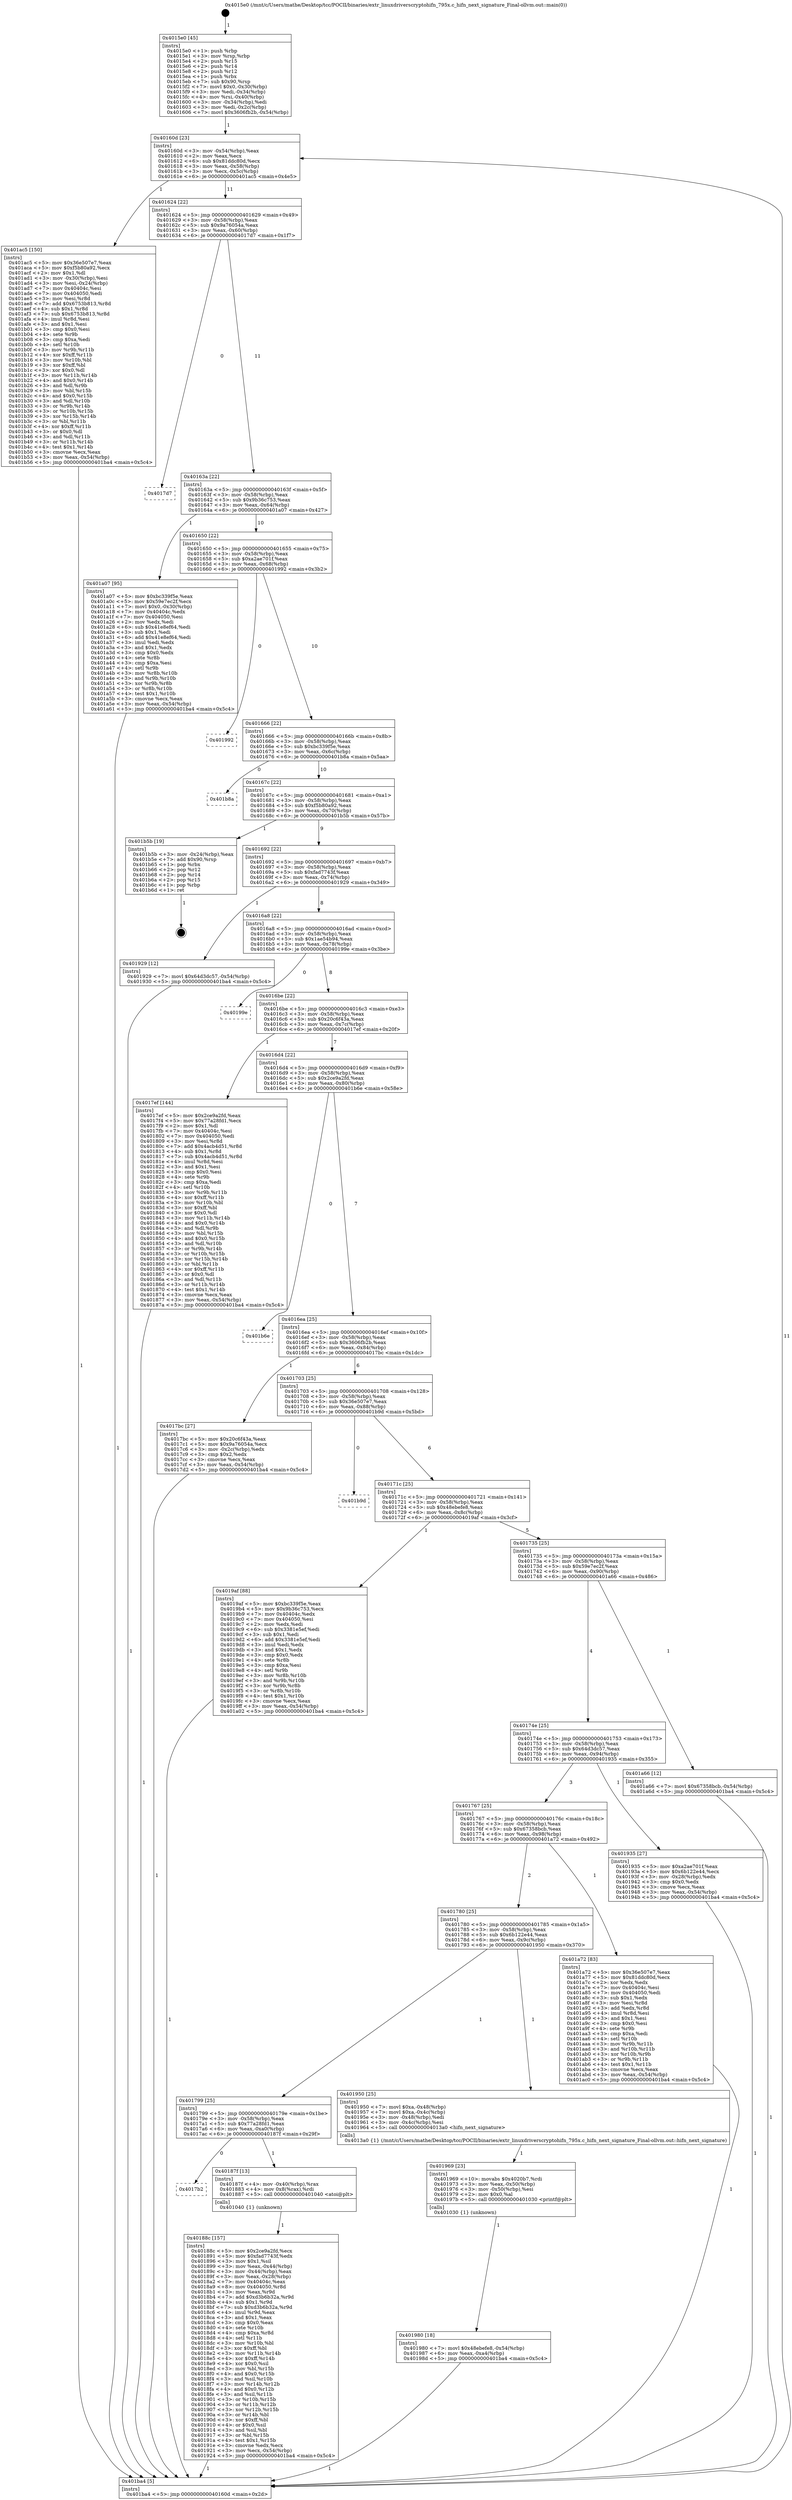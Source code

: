 digraph "0x4015e0" {
  label = "0x4015e0 (/mnt/c/Users/mathe/Desktop/tcc/POCII/binaries/extr_linuxdriverscryptohifn_795x.c_hifn_next_signature_Final-ollvm.out::main(0))"
  labelloc = "t"
  node[shape=record]

  Entry [label="",width=0.3,height=0.3,shape=circle,fillcolor=black,style=filled]
  "0x40160d" [label="{
     0x40160d [23]\l
     | [instrs]\l
     &nbsp;&nbsp;0x40160d \<+3\>: mov -0x54(%rbp),%eax\l
     &nbsp;&nbsp;0x401610 \<+2\>: mov %eax,%ecx\l
     &nbsp;&nbsp;0x401612 \<+6\>: sub $0x81ddc80d,%ecx\l
     &nbsp;&nbsp;0x401618 \<+3\>: mov %eax,-0x58(%rbp)\l
     &nbsp;&nbsp;0x40161b \<+3\>: mov %ecx,-0x5c(%rbp)\l
     &nbsp;&nbsp;0x40161e \<+6\>: je 0000000000401ac5 \<main+0x4e5\>\l
  }"]
  "0x401ac5" [label="{
     0x401ac5 [150]\l
     | [instrs]\l
     &nbsp;&nbsp;0x401ac5 \<+5\>: mov $0x36e507e7,%eax\l
     &nbsp;&nbsp;0x401aca \<+5\>: mov $0xf5b80a92,%ecx\l
     &nbsp;&nbsp;0x401acf \<+2\>: mov $0x1,%dl\l
     &nbsp;&nbsp;0x401ad1 \<+3\>: mov -0x30(%rbp),%esi\l
     &nbsp;&nbsp;0x401ad4 \<+3\>: mov %esi,-0x24(%rbp)\l
     &nbsp;&nbsp;0x401ad7 \<+7\>: mov 0x40404c,%esi\l
     &nbsp;&nbsp;0x401ade \<+7\>: mov 0x404050,%edi\l
     &nbsp;&nbsp;0x401ae5 \<+3\>: mov %esi,%r8d\l
     &nbsp;&nbsp;0x401ae8 \<+7\>: add $0x6753b813,%r8d\l
     &nbsp;&nbsp;0x401aef \<+4\>: sub $0x1,%r8d\l
     &nbsp;&nbsp;0x401af3 \<+7\>: sub $0x6753b813,%r8d\l
     &nbsp;&nbsp;0x401afa \<+4\>: imul %r8d,%esi\l
     &nbsp;&nbsp;0x401afe \<+3\>: and $0x1,%esi\l
     &nbsp;&nbsp;0x401b01 \<+3\>: cmp $0x0,%esi\l
     &nbsp;&nbsp;0x401b04 \<+4\>: sete %r9b\l
     &nbsp;&nbsp;0x401b08 \<+3\>: cmp $0xa,%edi\l
     &nbsp;&nbsp;0x401b0b \<+4\>: setl %r10b\l
     &nbsp;&nbsp;0x401b0f \<+3\>: mov %r9b,%r11b\l
     &nbsp;&nbsp;0x401b12 \<+4\>: xor $0xff,%r11b\l
     &nbsp;&nbsp;0x401b16 \<+3\>: mov %r10b,%bl\l
     &nbsp;&nbsp;0x401b19 \<+3\>: xor $0xff,%bl\l
     &nbsp;&nbsp;0x401b1c \<+3\>: xor $0x0,%dl\l
     &nbsp;&nbsp;0x401b1f \<+3\>: mov %r11b,%r14b\l
     &nbsp;&nbsp;0x401b22 \<+4\>: and $0x0,%r14b\l
     &nbsp;&nbsp;0x401b26 \<+3\>: and %dl,%r9b\l
     &nbsp;&nbsp;0x401b29 \<+3\>: mov %bl,%r15b\l
     &nbsp;&nbsp;0x401b2c \<+4\>: and $0x0,%r15b\l
     &nbsp;&nbsp;0x401b30 \<+3\>: and %dl,%r10b\l
     &nbsp;&nbsp;0x401b33 \<+3\>: or %r9b,%r14b\l
     &nbsp;&nbsp;0x401b36 \<+3\>: or %r10b,%r15b\l
     &nbsp;&nbsp;0x401b39 \<+3\>: xor %r15b,%r14b\l
     &nbsp;&nbsp;0x401b3c \<+3\>: or %bl,%r11b\l
     &nbsp;&nbsp;0x401b3f \<+4\>: xor $0xff,%r11b\l
     &nbsp;&nbsp;0x401b43 \<+3\>: or $0x0,%dl\l
     &nbsp;&nbsp;0x401b46 \<+3\>: and %dl,%r11b\l
     &nbsp;&nbsp;0x401b49 \<+3\>: or %r11b,%r14b\l
     &nbsp;&nbsp;0x401b4c \<+4\>: test $0x1,%r14b\l
     &nbsp;&nbsp;0x401b50 \<+3\>: cmovne %ecx,%eax\l
     &nbsp;&nbsp;0x401b53 \<+3\>: mov %eax,-0x54(%rbp)\l
     &nbsp;&nbsp;0x401b56 \<+5\>: jmp 0000000000401ba4 \<main+0x5c4\>\l
  }"]
  "0x401624" [label="{
     0x401624 [22]\l
     | [instrs]\l
     &nbsp;&nbsp;0x401624 \<+5\>: jmp 0000000000401629 \<main+0x49\>\l
     &nbsp;&nbsp;0x401629 \<+3\>: mov -0x58(%rbp),%eax\l
     &nbsp;&nbsp;0x40162c \<+5\>: sub $0x9a76054a,%eax\l
     &nbsp;&nbsp;0x401631 \<+3\>: mov %eax,-0x60(%rbp)\l
     &nbsp;&nbsp;0x401634 \<+6\>: je 00000000004017d7 \<main+0x1f7\>\l
  }"]
  Exit [label="",width=0.3,height=0.3,shape=circle,fillcolor=black,style=filled,peripheries=2]
  "0x4017d7" [label="{
     0x4017d7\l
  }", style=dashed]
  "0x40163a" [label="{
     0x40163a [22]\l
     | [instrs]\l
     &nbsp;&nbsp;0x40163a \<+5\>: jmp 000000000040163f \<main+0x5f\>\l
     &nbsp;&nbsp;0x40163f \<+3\>: mov -0x58(%rbp),%eax\l
     &nbsp;&nbsp;0x401642 \<+5\>: sub $0x9b36c753,%eax\l
     &nbsp;&nbsp;0x401647 \<+3\>: mov %eax,-0x64(%rbp)\l
     &nbsp;&nbsp;0x40164a \<+6\>: je 0000000000401a07 \<main+0x427\>\l
  }"]
  "0x401980" [label="{
     0x401980 [18]\l
     | [instrs]\l
     &nbsp;&nbsp;0x401980 \<+7\>: movl $0x48ebefe8,-0x54(%rbp)\l
     &nbsp;&nbsp;0x401987 \<+6\>: mov %eax,-0xa4(%rbp)\l
     &nbsp;&nbsp;0x40198d \<+5\>: jmp 0000000000401ba4 \<main+0x5c4\>\l
  }"]
  "0x401a07" [label="{
     0x401a07 [95]\l
     | [instrs]\l
     &nbsp;&nbsp;0x401a07 \<+5\>: mov $0xbc339f5e,%eax\l
     &nbsp;&nbsp;0x401a0c \<+5\>: mov $0x59e7ec2f,%ecx\l
     &nbsp;&nbsp;0x401a11 \<+7\>: movl $0x0,-0x30(%rbp)\l
     &nbsp;&nbsp;0x401a18 \<+7\>: mov 0x40404c,%edx\l
     &nbsp;&nbsp;0x401a1f \<+7\>: mov 0x404050,%esi\l
     &nbsp;&nbsp;0x401a26 \<+2\>: mov %edx,%edi\l
     &nbsp;&nbsp;0x401a28 \<+6\>: sub $0x41e8ef64,%edi\l
     &nbsp;&nbsp;0x401a2e \<+3\>: sub $0x1,%edi\l
     &nbsp;&nbsp;0x401a31 \<+6\>: add $0x41e8ef64,%edi\l
     &nbsp;&nbsp;0x401a37 \<+3\>: imul %edi,%edx\l
     &nbsp;&nbsp;0x401a3a \<+3\>: and $0x1,%edx\l
     &nbsp;&nbsp;0x401a3d \<+3\>: cmp $0x0,%edx\l
     &nbsp;&nbsp;0x401a40 \<+4\>: sete %r8b\l
     &nbsp;&nbsp;0x401a44 \<+3\>: cmp $0xa,%esi\l
     &nbsp;&nbsp;0x401a47 \<+4\>: setl %r9b\l
     &nbsp;&nbsp;0x401a4b \<+3\>: mov %r8b,%r10b\l
     &nbsp;&nbsp;0x401a4e \<+3\>: and %r9b,%r10b\l
     &nbsp;&nbsp;0x401a51 \<+3\>: xor %r9b,%r8b\l
     &nbsp;&nbsp;0x401a54 \<+3\>: or %r8b,%r10b\l
     &nbsp;&nbsp;0x401a57 \<+4\>: test $0x1,%r10b\l
     &nbsp;&nbsp;0x401a5b \<+3\>: cmovne %ecx,%eax\l
     &nbsp;&nbsp;0x401a5e \<+3\>: mov %eax,-0x54(%rbp)\l
     &nbsp;&nbsp;0x401a61 \<+5\>: jmp 0000000000401ba4 \<main+0x5c4\>\l
  }"]
  "0x401650" [label="{
     0x401650 [22]\l
     | [instrs]\l
     &nbsp;&nbsp;0x401650 \<+5\>: jmp 0000000000401655 \<main+0x75\>\l
     &nbsp;&nbsp;0x401655 \<+3\>: mov -0x58(%rbp),%eax\l
     &nbsp;&nbsp;0x401658 \<+5\>: sub $0xa2ae701f,%eax\l
     &nbsp;&nbsp;0x40165d \<+3\>: mov %eax,-0x68(%rbp)\l
     &nbsp;&nbsp;0x401660 \<+6\>: je 0000000000401992 \<main+0x3b2\>\l
  }"]
  "0x401969" [label="{
     0x401969 [23]\l
     | [instrs]\l
     &nbsp;&nbsp;0x401969 \<+10\>: movabs $0x4020b7,%rdi\l
     &nbsp;&nbsp;0x401973 \<+3\>: mov %eax,-0x50(%rbp)\l
     &nbsp;&nbsp;0x401976 \<+3\>: mov -0x50(%rbp),%esi\l
     &nbsp;&nbsp;0x401979 \<+2\>: mov $0x0,%al\l
     &nbsp;&nbsp;0x40197b \<+5\>: call 0000000000401030 \<printf@plt\>\l
     | [calls]\l
     &nbsp;&nbsp;0x401030 \{1\} (unknown)\l
  }"]
  "0x401992" [label="{
     0x401992\l
  }", style=dashed]
  "0x401666" [label="{
     0x401666 [22]\l
     | [instrs]\l
     &nbsp;&nbsp;0x401666 \<+5\>: jmp 000000000040166b \<main+0x8b\>\l
     &nbsp;&nbsp;0x40166b \<+3\>: mov -0x58(%rbp),%eax\l
     &nbsp;&nbsp;0x40166e \<+5\>: sub $0xbc339f5e,%eax\l
     &nbsp;&nbsp;0x401673 \<+3\>: mov %eax,-0x6c(%rbp)\l
     &nbsp;&nbsp;0x401676 \<+6\>: je 0000000000401b8a \<main+0x5aa\>\l
  }"]
  "0x40188c" [label="{
     0x40188c [157]\l
     | [instrs]\l
     &nbsp;&nbsp;0x40188c \<+5\>: mov $0x2ce9a2fd,%ecx\l
     &nbsp;&nbsp;0x401891 \<+5\>: mov $0xfad7743f,%edx\l
     &nbsp;&nbsp;0x401896 \<+3\>: mov $0x1,%sil\l
     &nbsp;&nbsp;0x401899 \<+3\>: mov %eax,-0x44(%rbp)\l
     &nbsp;&nbsp;0x40189c \<+3\>: mov -0x44(%rbp),%eax\l
     &nbsp;&nbsp;0x40189f \<+3\>: mov %eax,-0x28(%rbp)\l
     &nbsp;&nbsp;0x4018a2 \<+7\>: mov 0x40404c,%eax\l
     &nbsp;&nbsp;0x4018a9 \<+8\>: mov 0x404050,%r8d\l
     &nbsp;&nbsp;0x4018b1 \<+3\>: mov %eax,%r9d\l
     &nbsp;&nbsp;0x4018b4 \<+7\>: add $0xd3b6b32a,%r9d\l
     &nbsp;&nbsp;0x4018bb \<+4\>: sub $0x1,%r9d\l
     &nbsp;&nbsp;0x4018bf \<+7\>: sub $0xd3b6b32a,%r9d\l
     &nbsp;&nbsp;0x4018c6 \<+4\>: imul %r9d,%eax\l
     &nbsp;&nbsp;0x4018ca \<+3\>: and $0x1,%eax\l
     &nbsp;&nbsp;0x4018cd \<+3\>: cmp $0x0,%eax\l
     &nbsp;&nbsp;0x4018d0 \<+4\>: sete %r10b\l
     &nbsp;&nbsp;0x4018d4 \<+4\>: cmp $0xa,%r8d\l
     &nbsp;&nbsp;0x4018d8 \<+4\>: setl %r11b\l
     &nbsp;&nbsp;0x4018dc \<+3\>: mov %r10b,%bl\l
     &nbsp;&nbsp;0x4018df \<+3\>: xor $0xff,%bl\l
     &nbsp;&nbsp;0x4018e2 \<+3\>: mov %r11b,%r14b\l
     &nbsp;&nbsp;0x4018e5 \<+4\>: xor $0xff,%r14b\l
     &nbsp;&nbsp;0x4018e9 \<+4\>: xor $0x0,%sil\l
     &nbsp;&nbsp;0x4018ed \<+3\>: mov %bl,%r15b\l
     &nbsp;&nbsp;0x4018f0 \<+4\>: and $0x0,%r15b\l
     &nbsp;&nbsp;0x4018f4 \<+3\>: and %sil,%r10b\l
     &nbsp;&nbsp;0x4018f7 \<+3\>: mov %r14b,%r12b\l
     &nbsp;&nbsp;0x4018fa \<+4\>: and $0x0,%r12b\l
     &nbsp;&nbsp;0x4018fe \<+3\>: and %sil,%r11b\l
     &nbsp;&nbsp;0x401901 \<+3\>: or %r10b,%r15b\l
     &nbsp;&nbsp;0x401904 \<+3\>: or %r11b,%r12b\l
     &nbsp;&nbsp;0x401907 \<+3\>: xor %r12b,%r15b\l
     &nbsp;&nbsp;0x40190a \<+3\>: or %r14b,%bl\l
     &nbsp;&nbsp;0x40190d \<+3\>: xor $0xff,%bl\l
     &nbsp;&nbsp;0x401910 \<+4\>: or $0x0,%sil\l
     &nbsp;&nbsp;0x401914 \<+3\>: and %sil,%bl\l
     &nbsp;&nbsp;0x401917 \<+3\>: or %bl,%r15b\l
     &nbsp;&nbsp;0x40191a \<+4\>: test $0x1,%r15b\l
     &nbsp;&nbsp;0x40191e \<+3\>: cmovne %edx,%ecx\l
     &nbsp;&nbsp;0x401921 \<+3\>: mov %ecx,-0x54(%rbp)\l
     &nbsp;&nbsp;0x401924 \<+5\>: jmp 0000000000401ba4 \<main+0x5c4\>\l
  }"]
  "0x401b8a" [label="{
     0x401b8a\l
  }", style=dashed]
  "0x40167c" [label="{
     0x40167c [22]\l
     | [instrs]\l
     &nbsp;&nbsp;0x40167c \<+5\>: jmp 0000000000401681 \<main+0xa1\>\l
     &nbsp;&nbsp;0x401681 \<+3\>: mov -0x58(%rbp),%eax\l
     &nbsp;&nbsp;0x401684 \<+5\>: sub $0xf5b80a92,%eax\l
     &nbsp;&nbsp;0x401689 \<+3\>: mov %eax,-0x70(%rbp)\l
     &nbsp;&nbsp;0x40168c \<+6\>: je 0000000000401b5b \<main+0x57b\>\l
  }"]
  "0x4017b2" [label="{
     0x4017b2\l
  }", style=dashed]
  "0x401b5b" [label="{
     0x401b5b [19]\l
     | [instrs]\l
     &nbsp;&nbsp;0x401b5b \<+3\>: mov -0x24(%rbp),%eax\l
     &nbsp;&nbsp;0x401b5e \<+7\>: add $0x90,%rsp\l
     &nbsp;&nbsp;0x401b65 \<+1\>: pop %rbx\l
     &nbsp;&nbsp;0x401b66 \<+2\>: pop %r12\l
     &nbsp;&nbsp;0x401b68 \<+2\>: pop %r14\l
     &nbsp;&nbsp;0x401b6a \<+2\>: pop %r15\l
     &nbsp;&nbsp;0x401b6c \<+1\>: pop %rbp\l
     &nbsp;&nbsp;0x401b6d \<+1\>: ret\l
  }"]
  "0x401692" [label="{
     0x401692 [22]\l
     | [instrs]\l
     &nbsp;&nbsp;0x401692 \<+5\>: jmp 0000000000401697 \<main+0xb7\>\l
     &nbsp;&nbsp;0x401697 \<+3\>: mov -0x58(%rbp),%eax\l
     &nbsp;&nbsp;0x40169a \<+5\>: sub $0xfad7743f,%eax\l
     &nbsp;&nbsp;0x40169f \<+3\>: mov %eax,-0x74(%rbp)\l
     &nbsp;&nbsp;0x4016a2 \<+6\>: je 0000000000401929 \<main+0x349\>\l
  }"]
  "0x40187f" [label="{
     0x40187f [13]\l
     | [instrs]\l
     &nbsp;&nbsp;0x40187f \<+4\>: mov -0x40(%rbp),%rax\l
     &nbsp;&nbsp;0x401883 \<+4\>: mov 0x8(%rax),%rdi\l
     &nbsp;&nbsp;0x401887 \<+5\>: call 0000000000401040 \<atoi@plt\>\l
     | [calls]\l
     &nbsp;&nbsp;0x401040 \{1\} (unknown)\l
  }"]
  "0x401929" [label="{
     0x401929 [12]\l
     | [instrs]\l
     &nbsp;&nbsp;0x401929 \<+7\>: movl $0x64d3dc57,-0x54(%rbp)\l
     &nbsp;&nbsp;0x401930 \<+5\>: jmp 0000000000401ba4 \<main+0x5c4\>\l
  }"]
  "0x4016a8" [label="{
     0x4016a8 [22]\l
     | [instrs]\l
     &nbsp;&nbsp;0x4016a8 \<+5\>: jmp 00000000004016ad \<main+0xcd\>\l
     &nbsp;&nbsp;0x4016ad \<+3\>: mov -0x58(%rbp),%eax\l
     &nbsp;&nbsp;0x4016b0 \<+5\>: sub $0x1ae54b94,%eax\l
     &nbsp;&nbsp;0x4016b5 \<+3\>: mov %eax,-0x78(%rbp)\l
     &nbsp;&nbsp;0x4016b8 \<+6\>: je 000000000040199e \<main+0x3be\>\l
  }"]
  "0x401799" [label="{
     0x401799 [25]\l
     | [instrs]\l
     &nbsp;&nbsp;0x401799 \<+5\>: jmp 000000000040179e \<main+0x1be\>\l
     &nbsp;&nbsp;0x40179e \<+3\>: mov -0x58(%rbp),%eax\l
     &nbsp;&nbsp;0x4017a1 \<+5\>: sub $0x77a28fd1,%eax\l
     &nbsp;&nbsp;0x4017a6 \<+6\>: mov %eax,-0xa0(%rbp)\l
     &nbsp;&nbsp;0x4017ac \<+6\>: je 000000000040187f \<main+0x29f\>\l
  }"]
  "0x40199e" [label="{
     0x40199e\l
  }", style=dashed]
  "0x4016be" [label="{
     0x4016be [22]\l
     | [instrs]\l
     &nbsp;&nbsp;0x4016be \<+5\>: jmp 00000000004016c3 \<main+0xe3\>\l
     &nbsp;&nbsp;0x4016c3 \<+3\>: mov -0x58(%rbp),%eax\l
     &nbsp;&nbsp;0x4016c6 \<+5\>: sub $0x20c6f43a,%eax\l
     &nbsp;&nbsp;0x4016cb \<+3\>: mov %eax,-0x7c(%rbp)\l
     &nbsp;&nbsp;0x4016ce \<+6\>: je 00000000004017ef \<main+0x20f\>\l
  }"]
  "0x401950" [label="{
     0x401950 [25]\l
     | [instrs]\l
     &nbsp;&nbsp;0x401950 \<+7\>: movl $0xa,-0x48(%rbp)\l
     &nbsp;&nbsp;0x401957 \<+7\>: movl $0xa,-0x4c(%rbp)\l
     &nbsp;&nbsp;0x40195e \<+3\>: mov -0x48(%rbp),%edi\l
     &nbsp;&nbsp;0x401961 \<+3\>: mov -0x4c(%rbp),%esi\l
     &nbsp;&nbsp;0x401964 \<+5\>: call 00000000004013a0 \<hifn_next_signature\>\l
     | [calls]\l
     &nbsp;&nbsp;0x4013a0 \{1\} (/mnt/c/Users/mathe/Desktop/tcc/POCII/binaries/extr_linuxdriverscryptohifn_795x.c_hifn_next_signature_Final-ollvm.out::hifn_next_signature)\l
  }"]
  "0x4017ef" [label="{
     0x4017ef [144]\l
     | [instrs]\l
     &nbsp;&nbsp;0x4017ef \<+5\>: mov $0x2ce9a2fd,%eax\l
     &nbsp;&nbsp;0x4017f4 \<+5\>: mov $0x77a28fd1,%ecx\l
     &nbsp;&nbsp;0x4017f9 \<+2\>: mov $0x1,%dl\l
     &nbsp;&nbsp;0x4017fb \<+7\>: mov 0x40404c,%esi\l
     &nbsp;&nbsp;0x401802 \<+7\>: mov 0x404050,%edi\l
     &nbsp;&nbsp;0x401809 \<+3\>: mov %esi,%r8d\l
     &nbsp;&nbsp;0x40180c \<+7\>: add $0x4acb4d51,%r8d\l
     &nbsp;&nbsp;0x401813 \<+4\>: sub $0x1,%r8d\l
     &nbsp;&nbsp;0x401817 \<+7\>: sub $0x4acb4d51,%r8d\l
     &nbsp;&nbsp;0x40181e \<+4\>: imul %r8d,%esi\l
     &nbsp;&nbsp;0x401822 \<+3\>: and $0x1,%esi\l
     &nbsp;&nbsp;0x401825 \<+3\>: cmp $0x0,%esi\l
     &nbsp;&nbsp;0x401828 \<+4\>: sete %r9b\l
     &nbsp;&nbsp;0x40182c \<+3\>: cmp $0xa,%edi\l
     &nbsp;&nbsp;0x40182f \<+4\>: setl %r10b\l
     &nbsp;&nbsp;0x401833 \<+3\>: mov %r9b,%r11b\l
     &nbsp;&nbsp;0x401836 \<+4\>: xor $0xff,%r11b\l
     &nbsp;&nbsp;0x40183a \<+3\>: mov %r10b,%bl\l
     &nbsp;&nbsp;0x40183d \<+3\>: xor $0xff,%bl\l
     &nbsp;&nbsp;0x401840 \<+3\>: xor $0x0,%dl\l
     &nbsp;&nbsp;0x401843 \<+3\>: mov %r11b,%r14b\l
     &nbsp;&nbsp;0x401846 \<+4\>: and $0x0,%r14b\l
     &nbsp;&nbsp;0x40184a \<+3\>: and %dl,%r9b\l
     &nbsp;&nbsp;0x40184d \<+3\>: mov %bl,%r15b\l
     &nbsp;&nbsp;0x401850 \<+4\>: and $0x0,%r15b\l
     &nbsp;&nbsp;0x401854 \<+3\>: and %dl,%r10b\l
     &nbsp;&nbsp;0x401857 \<+3\>: or %r9b,%r14b\l
     &nbsp;&nbsp;0x40185a \<+3\>: or %r10b,%r15b\l
     &nbsp;&nbsp;0x40185d \<+3\>: xor %r15b,%r14b\l
     &nbsp;&nbsp;0x401860 \<+3\>: or %bl,%r11b\l
     &nbsp;&nbsp;0x401863 \<+4\>: xor $0xff,%r11b\l
     &nbsp;&nbsp;0x401867 \<+3\>: or $0x0,%dl\l
     &nbsp;&nbsp;0x40186a \<+3\>: and %dl,%r11b\l
     &nbsp;&nbsp;0x40186d \<+3\>: or %r11b,%r14b\l
     &nbsp;&nbsp;0x401870 \<+4\>: test $0x1,%r14b\l
     &nbsp;&nbsp;0x401874 \<+3\>: cmovne %ecx,%eax\l
     &nbsp;&nbsp;0x401877 \<+3\>: mov %eax,-0x54(%rbp)\l
     &nbsp;&nbsp;0x40187a \<+5\>: jmp 0000000000401ba4 \<main+0x5c4\>\l
  }"]
  "0x4016d4" [label="{
     0x4016d4 [22]\l
     | [instrs]\l
     &nbsp;&nbsp;0x4016d4 \<+5\>: jmp 00000000004016d9 \<main+0xf9\>\l
     &nbsp;&nbsp;0x4016d9 \<+3\>: mov -0x58(%rbp),%eax\l
     &nbsp;&nbsp;0x4016dc \<+5\>: sub $0x2ce9a2fd,%eax\l
     &nbsp;&nbsp;0x4016e1 \<+3\>: mov %eax,-0x80(%rbp)\l
     &nbsp;&nbsp;0x4016e4 \<+6\>: je 0000000000401b6e \<main+0x58e\>\l
  }"]
  "0x401780" [label="{
     0x401780 [25]\l
     | [instrs]\l
     &nbsp;&nbsp;0x401780 \<+5\>: jmp 0000000000401785 \<main+0x1a5\>\l
     &nbsp;&nbsp;0x401785 \<+3\>: mov -0x58(%rbp),%eax\l
     &nbsp;&nbsp;0x401788 \<+5\>: sub $0x6b122e44,%eax\l
     &nbsp;&nbsp;0x40178d \<+6\>: mov %eax,-0x9c(%rbp)\l
     &nbsp;&nbsp;0x401793 \<+6\>: je 0000000000401950 \<main+0x370\>\l
  }"]
  "0x401b6e" [label="{
     0x401b6e\l
  }", style=dashed]
  "0x4016ea" [label="{
     0x4016ea [25]\l
     | [instrs]\l
     &nbsp;&nbsp;0x4016ea \<+5\>: jmp 00000000004016ef \<main+0x10f\>\l
     &nbsp;&nbsp;0x4016ef \<+3\>: mov -0x58(%rbp),%eax\l
     &nbsp;&nbsp;0x4016f2 \<+5\>: sub $0x3606fb2b,%eax\l
     &nbsp;&nbsp;0x4016f7 \<+6\>: mov %eax,-0x84(%rbp)\l
     &nbsp;&nbsp;0x4016fd \<+6\>: je 00000000004017bc \<main+0x1dc\>\l
  }"]
  "0x401a72" [label="{
     0x401a72 [83]\l
     | [instrs]\l
     &nbsp;&nbsp;0x401a72 \<+5\>: mov $0x36e507e7,%eax\l
     &nbsp;&nbsp;0x401a77 \<+5\>: mov $0x81ddc80d,%ecx\l
     &nbsp;&nbsp;0x401a7c \<+2\>: xor %edx,%edx\l
     &nbsp;&nbsp;0x401a7e \<+7\>: mov 0x40404c,%esi\l
     &nbsp;&nbsp;0x401a85 \<+7\>: mov 0x404050,%edi\l
     &nbsp;&nbsp;0x401a8c \<+3\>: sub $0x1,%edx\l
     &nbsp;&nbsp;0x401a8f \<+3\>: mov %esi,%r8d\l
     &nbsp;&nbsp;0x401a92 \<+3\>: add %edx,%r8d\l
     &nbsp;&nbsp;0x401a95 \<+4\>: imul %r8d,%esi\l
     &nbsp;&nbsp;0x401a99 \<+3\>: and $0x1,%esi\l
     &nbsp;&nbsp;0x401a9c \<+3\>: cmp $0x0,%esi\l
     &nbsp;&nbsp;0x401a9f \<+4\>: sete %r9b\l
     &nbsp;&nbsp;0x401aa3 \<+3\>: cmp $0xa,%edi\l
     &nbsp;&nbsp;0x401aa6 \<+4\>: setl %r10b\l
     &nbsp;&nbsp;0x401aaa \<+3\>: mov %r9b,%r11b\l
     &nbsp;&nbsp;0x401aad \<+3\>: and %r10b,%r11b\l
     &nbsp;&nbsp;0x401ab0 \<+3\>: xor %r10b,%r9b\l
     &nbsp;&nbsp;0x401ab3 \<+3\>: or %r9b,%r11b\l
     &nbsp;&nbsp;0x401ab6 \<+4\>: test $0x1,%r11b\l
     &nbsp;&nbsp;0x401aba \<+3\>: cmovne %ecx,%eax\l
     &nbsp;&nbsp;0x401abd \<+3\>: mov %eax,-0x54(%rbp)\l
     &nbsp;&nbsp;0x401ac0 \<+5\>: jmp 0000000000401ba4 \<main+0x5c4\>\l
  }"]
  "0x4017bc" [label="{
     0x4017bc [27]\l
     | [instrs]\l
     &nbsp;&nbsp;0x4017bc \<+5\>: mov $0x20c6f43a,%eax\l
     &nbsp;&nbsp;0x4017c1 \<+5\>: mov $0x9a76054a,%ecx\l
     &nbsp;&nbsp;0x4017c6 \<+3\>: mov -0x2c(%rbp),%edx\l
     &nbsp;&nbsp;0x4017c9 \<+3\>: cmp $0x2,%edx\l
     &nbsp;&nbsp;0x4017cc \<+3\>: cmovne %ecx,%eax\l
     &nbsp;&nbsp;0x4017cf \<+3\>: mov %eax,-0x54(%rbp)\l
     &nbsp;&nbsp;0x4017d2 \<+5\>: jmp 0000000000401ba4 \<main+0x5c4\>\l
  }"]
  "0x401703" [label="{
     0x401703 [25]\l
     | [instrs]\l
     &nbsp;&nbsp;0x401703 \<+5\>: jmp 0000000000401708 \<main+0x128\>\l
     &nbsp;&nbsp;0x401708 \<+3\>: mov -0x58(%rbp),%eax\l
     &nbsp;&nbsp;0x40170b \<+5\>: sub $0x36e507e7,%eax\l
     &nbsp;&nbsp;0x401710 \<+6\>: mov %eax,-0x88(%rbp)\l
     &nbsp;&nbsp;0x401716 \<+6\>: je 0000000000401b9d \<main+0x5bd\>\l
  }"]
  "0x401ba4" [label="{
     0x401ba4 [5]\l
     | [instrs]\l
     &nbsp;&nbsp;0x401ba4 \<+5\>: jmp 000000000040160d \<main+0x2d\>\l
  }"]
  "0x4015e0" [label="{
     0x4015e0 [45]\l
     | [instrs]\l
     &nbsp;&nbsp;0x4015e0 \<+1\>: push %rbp\l
     &nbsp;&nbsp;0x4015e1 \<+3\>: mov %rsp,%rbp\l
     &nbsp;&nbsp;0x4015e4 \<+2\>: push %r15\l
     &nbsp;&nbsp;0x4015e6 \<+2\>: push %r14\l
     &nbsp;&nbsp;0x4015e8 \<+2\>: push %r12\l
     &nbsp;&nbsp;0x4015ea \<+1\>: push %rbx\l
     &nbsp;&nbsp;0x4015eb \<+7\>: sub $0x90,%rsp\l
     &nbsp;&nbsp;0x4015f2 \<+7\>: movl $0x0,-0x30(%rbp)\l
     &nbsp;&nbsp;0x4015f9 \<+3\>: mov %edi,-0x34(%rbp)\l
     &nbsp;&nbsp;0x4015fc \<+4\>: mov %rsi,-0x40(%rbp)\l
     &nbsp;&nbsp;0x401600 \<+3\>: mov -0x34(%rbp),%edi\l
     &nbsp;&nbsp;0x401603 \<+3\>: mov %edi,-0x2c(%rbp)\l
     &nbsp;&nbsp;0x401606 \<+7\>: movl $0x3606fb2b,-0x54(%rbp)\l
  }"]
  "0x401767" [label="{
     0x401767 [25]\l
     | [instrs]\l
     &nbsp;&nbsp;0x401767 \<+5\>: jmp 000000000040176c \<main+0x18c\>\l
     &nbsp;&nbsp;0x40176c \<+3\>: mov -0x58(%rbp),%eax\l
     &nbsp;&nbsp;0x40176f \<+5\>: sub $0x67358bcb,%eax\l
     &nbsp;&nbsp;0x401774 \<+6\>: mov %eax,-0x98(%rbp)\l
     &nbsp;&nbsp;0x40177a \<+6\>: je 0000000000401a72 \<main+0x492\>\l
  }"]
  "0x401b9d" [label="{
     0x401b9d\l
  }", style=dashed]
  "0x40171c" [label="{
     0x40171c [25]\l
     | [instrs]\l
     &nbsp;&nbsp;0x40171c \<+5\>: jmp 0000000000401721 \<main+0x141\>\l
     &nbsp;&nbsp;0x401721 \<+3\>: mov -0x58(%rbp),%eax\l
     &nbsp;&nbsp;0x401724 \<+5\>: sub $0x48ebefe8,%eax\l
     &nbsp;&nbsp;0x401729 \<+6\>: mov %eax,-0x8c(%rbp)\l
     &nbsp;&nbsp;0x40172f \<+6\>: je 00000000004019af \<main+0x3cf\>\l
  }"]
  "0x401935" [label="{
     0x401935 [27]\l
     | [instrs]\l
     &nbsp;&nbsp;0x401935 \<+5\>: mov $0xa2ae701f,%eax\l
     &nbsp;&nbsp;0x40193a \<+5\>: mov $0x6b122e44,%ecx\l
     &nbsp;&nbsp;0x40193f \<+3\>: mov -0x28(%rbp),%edx\l
     &nbsp;&nbsp;0x401942 \<+3\>: cmp $0x0,%edx\l
     &nbsp;&nbsp;0x401945 \<+3\>: cmove %ecx,%eax\l
     &nbsp;&nbsp;0x401948 \<+3\>: mov %eax,-0x54(%rbp)\l
     &nbsp;&nbsp;0x40194b \<+5\>: jmp 0000000000401ba4 \<main+0x5c4\>\l
  }"]
  "0x4019af" [label="{
     0x4019af [88]\l
     | [instrs]\l
     &nbsp;&nbsp;0x4019af \<+5\>: mov $0xbc339f5e,%eax\l
     &nbsp;&nbsp;0x4019b4 \<+5\>: mov $0x9b36c753,%ecx\l
     &nbsp;&nbsp;0x4019b9 \<+7\>: mov 0x40404c,%edx\l
     &nbsp;&nbsp;0x4019c0 \<+7\>: mov 0x404050,%esi\l
     &nbsp;&nbsp;0x4019c7 \<+2\>: mov %edx,%edi\l
     &nbsp;&nbsp;0x4019c9 \<+6\>: sub $0x3381e5ef,%edi\l
     &nbsp;&nbsp;0x4019cf \<+3\>: sub $0x1,%edi\l
     &nbsp;&nbsp;0x4019d2 \<+6\>: add $0x3381e5ef,%edi\l
     &nbsp;&nbsp;0x4019d8 \<+3\>: imul %edi,%edx\l
     &nbsp;&nbsp;0x4019db \<+3\>: and $0x1,%edx\l
     &nbsp;&nbsp;0x4019de \<+3\>: cmp $0x0,%edx\l
     &nbsp;&nbsp;0x4019e1 \<+4\>: sete %r8b\l
     &nbsp;&nbsp;0x4019e5 \<+3\>: cmp $0xa,%esi\l
     &nbsp;&nbsp;0x4019e8 \<+4\>: setl %r9b\l
     &nbsp;&nbsp;0x4019ec \<+3\>: mov %r8b,%r10b\l
     &nbsp;&nbsp;0x4019ef \<+3\>: and %r9b,%r10b\l
     &nbsp;&nbsp;0x4019f2 \<+3\>: xor %r9b,%r8b\l
     &nbsp;&nbsp;0x4019f5 \<+3\>: or %r8b,%r10b\l
     &nbsp;&nbsp;0x4019f8 \<+4\>: test $0x1,%r10b\l
     &nbsp;&nbsp;0x4019fc \<+3\>: cmovne %ecx,%eax\l
     &nbsp;&nbsp;0x4019ff \<+3\>: mov %eax,-0x54(%rbp)\l
     &nbsp;&nbsp;0x401a02 \<+5\>: jmp 0000000000401ba4 \<main+0x5c4\>\l
  }"]
  "0x401735" [label="{
     0x401735 [25]\l
     | [instrs]\l
     &nbsp;&nbsp;0x401735 \<+5\>: jmp 000000000040173a \<main+0x15a\>\l
     &nbsp;&nbsp;0x40173a \<+3\>: mov -0x58(%rbp),%eax\l
     &nbsp;&nbsp;0x40173d \<+5\>: sub $0x59e7ec2f,%eax\l
     &nbsp;&nbsp;0x401742 \<+6\>: mov %eax,-0x90(%rbp)\l
     &nbsp;&nbsp;0x401748 \<+6\>: je 0000000000401a66 \<main+0x486\>\l
  }"]
  "0x40174e" [label="{
     0x40174e [25]\l
     | [instrs]\l
     &nbsp;&nbsp;0x40174e \<+5\>: jmp 0000000000401753 \<main+0x173\>\l
     &nbsp;&nbsp;0x401753 \<+3\>: mov -0x58(%rbp),%eax\l
     &nbsp;&nbsp;0x401756 \<+5\>: sub $0x64d3dc57,%eax\l
     &nbsp;&nbsp;0x40175b \<+6\>: mov %eax,-0x94(%rbp)\l
     &nbsp;&nbsp;0x401761 \<+6\>: je 0000000000401935 \<main+0x355\>\l
  }"]
  "0x401a66" [label="{
     0x401a66 [12]\l
     | [instrs]\l
     &nbsp;&nbsp;0x401a66 \<+7\>: movl $0x67358bcb,-0x54(%rbp)\l
     &nbsp;&nbsp;0x401a6d \<+5\>: jmp 0000000000401ba4 \<main+0x5c4\>\l
  }"]
  Entry -> "0x4015e0" [label=" 1"]
  "0x40160d" -> "0x401ac5" [label=" 1"]
  "0x40160d" -> "0x401624" [label=" 11"]
  "0x401b5b" -> Exit [label=" 1"]
  "0x401624" -> "0x4017d7" [label=" 0"]
  "0x401624" -> "0x40163a" [label=" 11"]
  "0x401ac5" -> "0x401ba4" [label=" 1"]
  "0x40163a" -> "0x401a07" [label=" 1"]
  "0x40163a" -> "0x401650" [label=" 10"]
  "0x401a72" -> "0x401ba4" [label=" 1"]
  "0x401650" -> "0x401992" [label=" 0"]
  "0x401650" -> "0x401666" [label=" 10"]
  "0x401a66" -> "0x401ba4" [label=" 1"]
  "0x401666" -> "0x401b8a" [label=" 0"]
  "0x401666" -> "0x40167c" [label=" 10"]
  "0x401a07" -> "0x401ba4" [label=" 1"]
  "0x40167c" -> "0x401b5b" [label=" 1"]
  "0x40167c" -> "0x401692" [label=" 9"]
  "0x4019af" -> "0x401ba4" [label=" 1"]
  "0x401692" -> "0x401929" [label=" 1"]
  "0x401692" -> "0x4016a8" [label=" 8"]
  "0x401980" -> "0x401ba4" [label=" 1"]
  "0x4016a8" -> "0x40199e" [label=" 0"]
  "0x4016a8" -> "0x4016be" [label=" 8"]
  "0x401950" -> "0x401969" [label=" 1"]
  "0x4016be" -> "0x4017ef" [label=" 1"]
  "0x4016be" -> "0x4016d4" [label=" 7"]
  "0x401935" -> "0x401ba4" [label=" 1"]
  "0x4016d4" -> "0x401b6e" [label=" 0"]
  "0x4016d4" -> "0x4016ea" [label=" 7"]
  "0x40188c" -> "0x401ba4" [label=" 1"]
  "0x4016ea" -> "0x4017bc" [label=" 1"]
  "0x4016ea" -> "0x401703" [label=" 6"]
  "0x4017bc" -> "0x401ba4" [label=" 1"]
  "0x4015e0" -> "0x40160d" [label=" 1"]
  "0x401ba4" -> "0x40160d" [label=" 11"]
  "0x4017ef" -> "0x401ba4" [label=" 1"]
  "0x40187f" -> "0x40188c" [label=" 1"]
  "0x401703" -> "0x401b9d" [label=" 0"]
  "0x401703" -> "0x40171c" [label=" 6"]
  "0x401799" -> "0x40187f" [label=" 1"]
  "0x40171c" -> "0x4019af" [label=" 1"]
  "0x40171c" -> "0x401735" [label=" 5"]
  "0x401969" -> "0x401980" [label=" 1"]
  "0x401735" -> "0x401a66" [label=" 1"]
  "0x401735" -> "0x40174e" [label=" 4"]
  "0x401780" -> "0x401799" [label=" 1"]
  "0x40174e" -> "0x401935" [label=" 1"]
  "0x40174e" -> "0x401767" [label=" 3"]
  "0x401799" -> "0x4017b2" [label=" 0"]
  "0x401767" -> "0x401a72" [label=" 1"]
  "0x401767" -> "0x401780" [label=" 2"]
  "0x401929" -> "0x401ba4" [label=" 1"]
  "0x401780" -> "0x401950" [label=" 1"]
}
